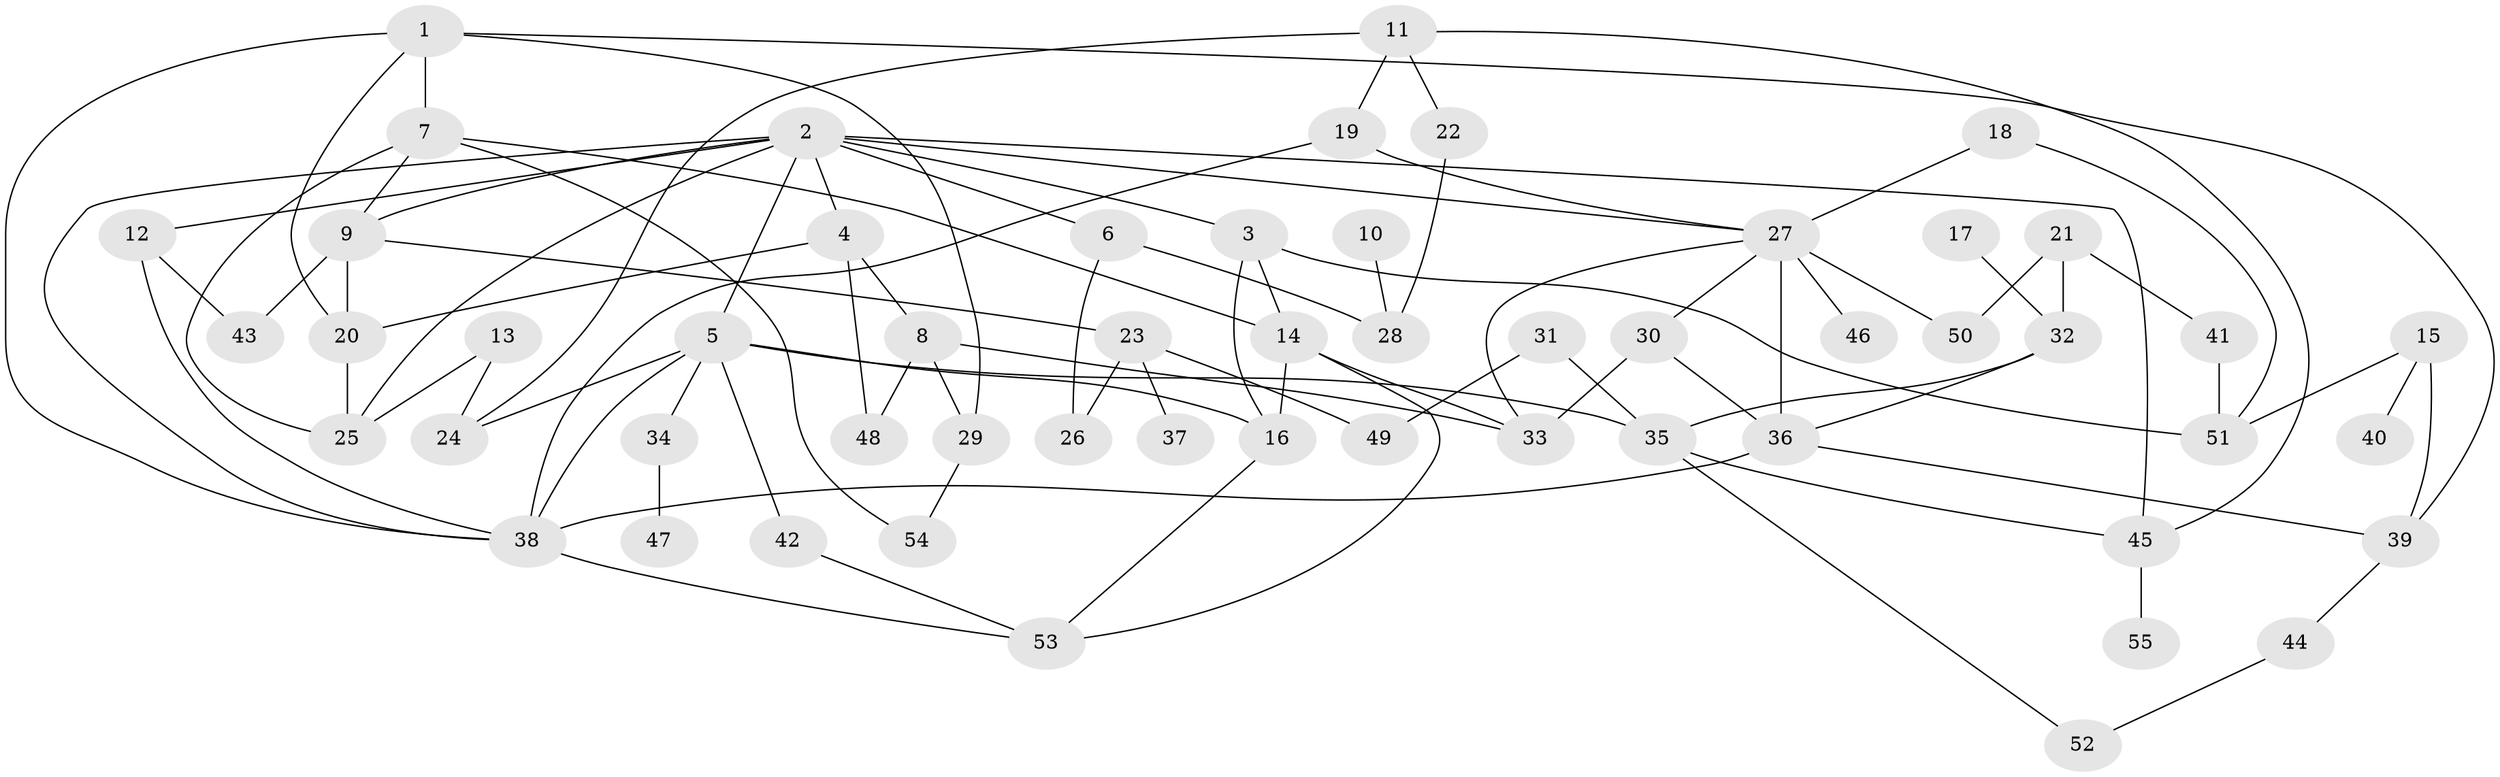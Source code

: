 // original degree distribution, {8: 0.027522935779816515, 5: 0.08256880733944955, 4: 0.11926605504587157, 6: 0.027522935779816515, 3: 0.2018348623853211, 1: 0.21100917431192662, 2: 0.3302752293577982}
// Generated by graph-tools (version 1.1) at 2025/01/03/09/25 03:01:11]
// undirected, 55 vertices, 91 edges
graph export_dot {
graph [start="1"]
  node [color=gray90,style=filled];
  1;
  2;
  3;
  4;
  5;
  6;
  7;
  8;
  9;
  10;
  11;
  12;
  13;
  14;
  15;
  16;
  17;
  18;
  19;
  20;
  21;
  22;
  23;
  24;
  25;
  26;
  27;
  28;
  29;
  30;
  31;
  32;
  33;
  34;
  35;
  36;
  37;
  38;
  39;
  40;
  41;
  42;
  43;
  44;
  45;
  46;
  47;
  48;
  49;
  50;
  51;
  52;
  53;
  54;
  55;
  1 -- 7 [weight=1.0];
  1 -- 20 [weight=1.0];
  1 -- 29 [weight=1.0];
  1 -- 38 [weight=1.0];
  1 -- 39 [weight=1.0];
  2 -- 3 [weight=1.0];
  2 -- 4 [weight=1.0];
  2 -- 5 [weight=1.0];
  2 -- 6 [weight=1.0];
  2 -- 9 [weight=1.0];
  2 -- 12 [weight=1.0];
  2 -- 25 [weight=1.0];
  2 -- 27 [weight=1.0];
  2 -- 38 [weight=1.0];
  2 -- 45 [weight=1.0];
  3 -- 14 [weight=1.0];
  3 -- 16 [weight=1.0];
  3 -- 51 [weight=1.0];
  4 -- 8 [weight=1.0];
  4 -- 20 [weight=1.0];
  4 -- 48 [weight=2.0];
  5 -- 16 [weight=1.0];
  5 -- 24 [weight=1.0];
  5 -- 34 [weight=1.0];
  5 -- 35 [weight=2.0];
  5 -- 38 [weight=1.0];
  5 -- 42 [weight=1.0];
  6 -- 26 [weight=1.0];
  6 -- 28 [weight=1.0];
  7 -- 9 [weight=1.0];
  7 -- 14 [weight=1.0];
  7 -- 25 [weight=1.0];
  7 -- 54 [weight=1.0];
  8 -- 29 [weight=1.0];
  8 -- 33 [weight=1.0];
  8 -- 48 [weight=1.0];
  9 -- 20 [weight=1.0];
  9 -- 23 [weight=2.0];
  9 -- 43 [weight=1.0];
  10 -- 28 [weight=1.0];
  11 -- 19 [weight=1.0];
  11 -- 22 [weight=1.0];
  11 -- 24 [weight=1.0];
  11 -- 45 [weight=1.0];
  12 -- 38 [weight=1.0];
  12 -- 43 [weight=1.0];
  13 -- 24 [weight=1.0];
  13 -- 25 [weight=1.0];
  14 -- 16 [weight=1.0];
  14 -- 33 [weight=1.0];
  14 -- 53 [weight=1.0];
  15 -- 39 [weight=1.0];
  15 -- 40 [weight=1.0];
  15 -- 51 [weight=1.0];
  16 -- 53 [weight=1.0];
  17 -- 32 [weight=1.0];
  18 -- 27 [weight=1.0];
  18 -- 51 [weight=1.0];
  19 -- 27 [weight=1.0];
  19 -- 38 [weight=1.0];
  20 -- 25 [weight=1.0];
  21 -- 32 [weight=1.0];
  21 -- 41 [weight=1.0];
  21 -- 50 [weight=1.0];
  22 -- 28 [weight=1.0];
  23 -- 26 [weight=1.0];
  23 -- 37 [weight=1.0];
  23 -- 49 [weight=1.0];
  27 -- 30 [weight=1.0];
  27 -- 33 [weight=1.0];
  27 -- 36 [weight=1.0];
  27 -- 46 [weight=1.0];
  27 -- 50 [weight=2.0];
  29 -- 54 [weight=1.0];
  30 -- 33 [weight=2.0];
  30 -- 36 [weight=1.0];
  31 -- 35 [weight=1.0];
  31 -- 49 [weight=1.0];
  32 -- 35 [weight=1.0];
  32 -- 36 [weight=1.0];
  34 -- 47 [weight=1.0];
  35 -- 45 [weight=1.0];
  35 -- 52 [weight=1.0];
  36 -- 38 [weight=1.0];
  36 -- 39 [weight=1.0];
  38 -- 53 [weight=1.0];
  39 -- 44 [weight=1.0];
  41 -- 51 [weight=1.0];
  42 -- 53 [weight=1.0];
  44 -- 52 [weight=1.0];
  45 -- 55 [weight=1.0];
}
